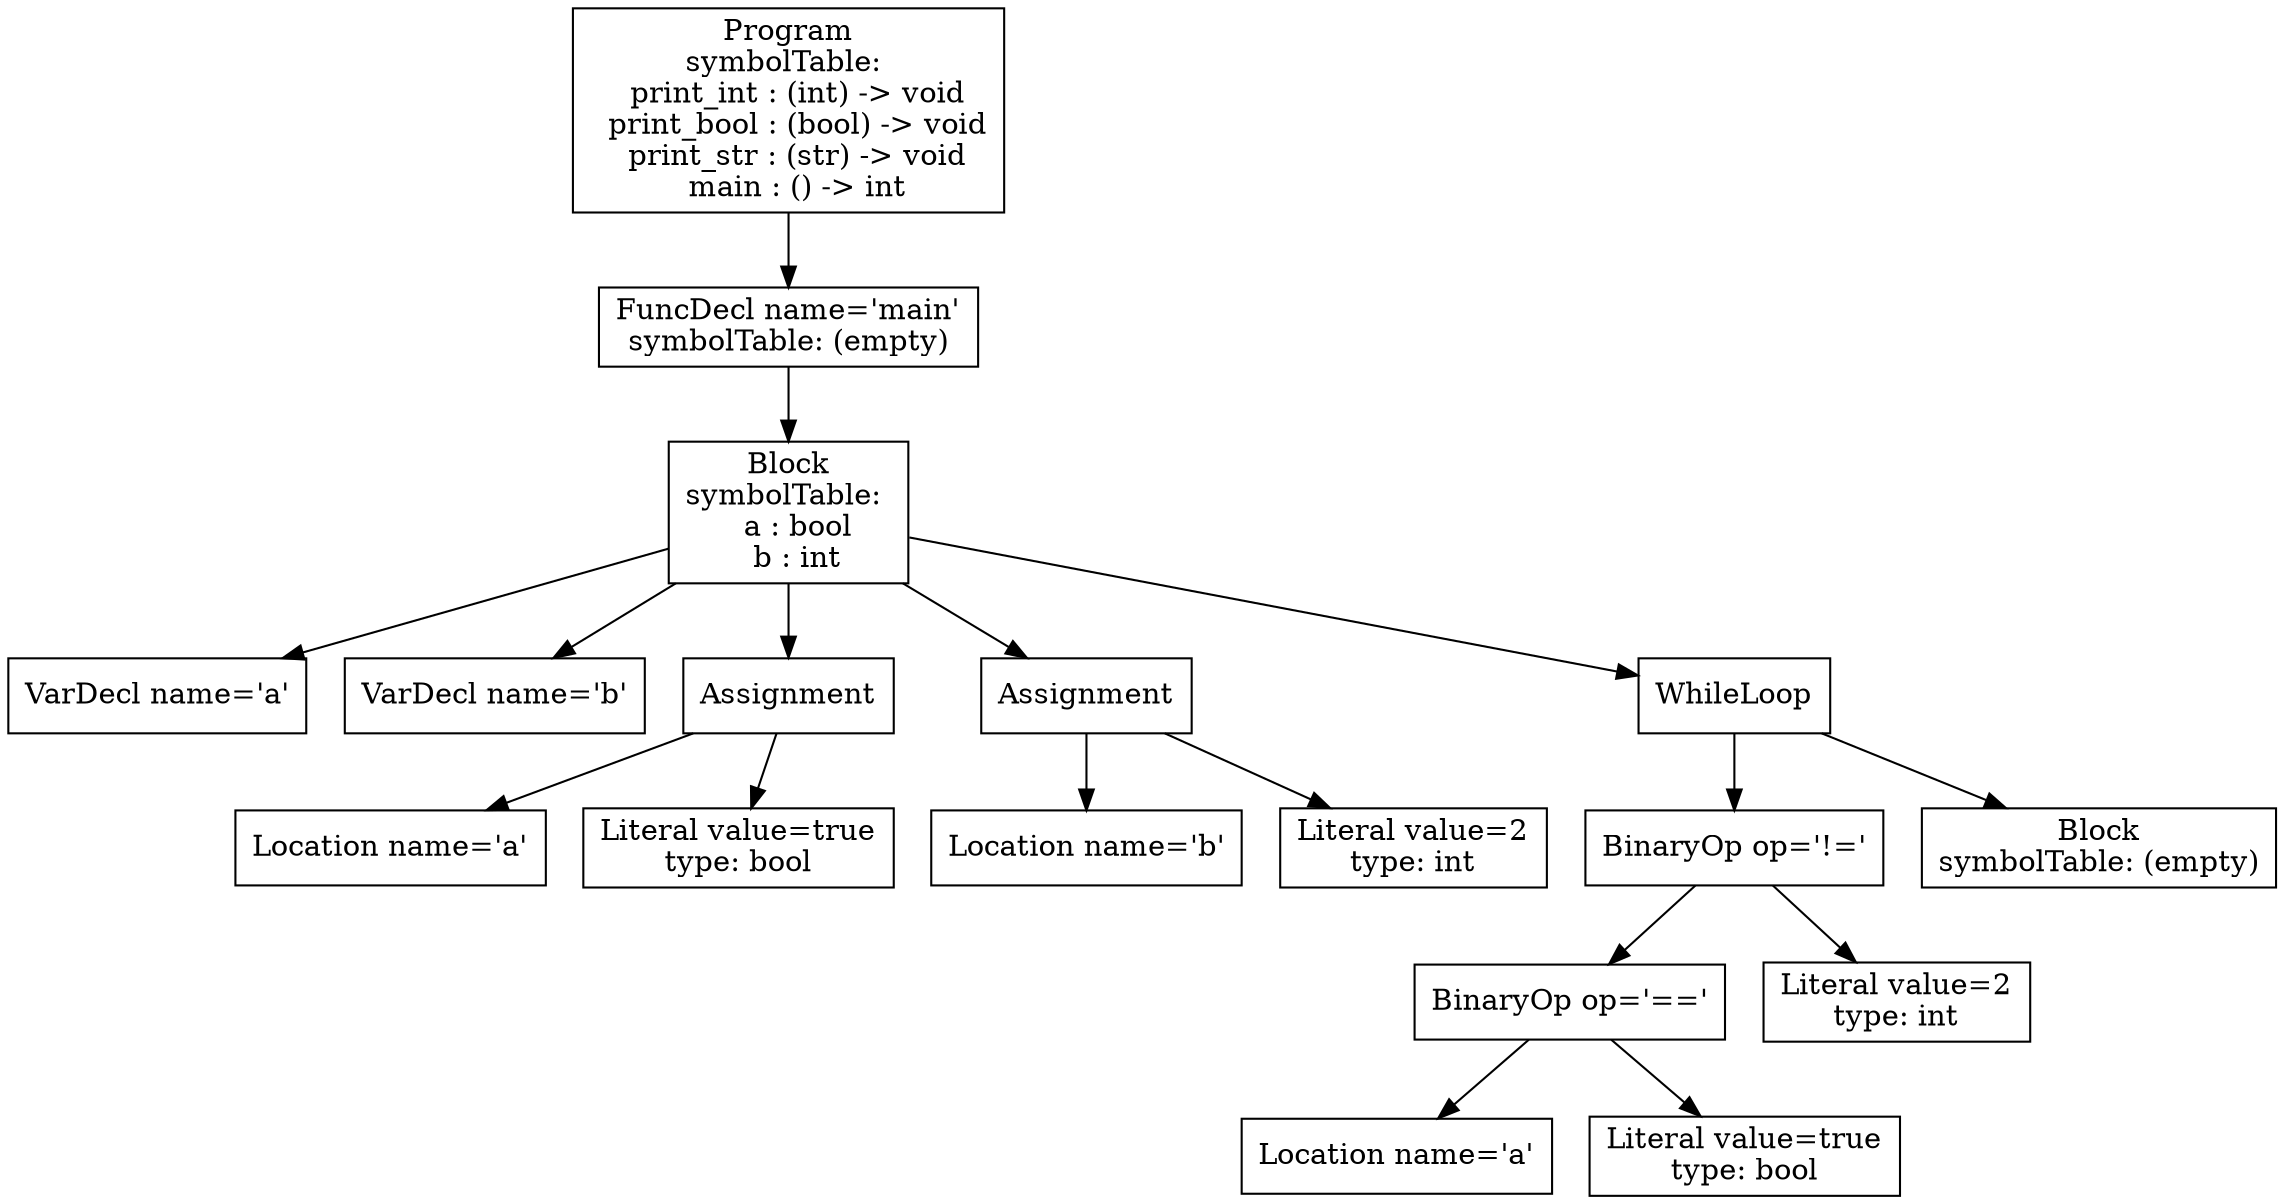 digraph AST {
3 [shape=box, label="VarDecl name='a'"];
4 [shape=box, label="VarDecl name='b'"];
6 [shape=box, label="Location name='a'"];
7 [shape=box, label="Literal value=true\ntype: bool"];
5 [shape=box, label="Assignment"];
5 -> 6;
5 -> 7;
9 [shape=box, label="Location name='b'"];
10 [shape=box, label="Literal value=2\ntype: int"];
8 [shape=box, label="Assignment"];
8 -> 9;
8 -> 10;
14 [shape=box, label="Location name='a'"];
15 [shape=box, label="Literal value=true\ntype: bool"];
13 [shape=box, label="BinaryOp op='=='"];
13 -> 14;
13 -> 15;
16 [shape=box, label="Literal value=2\ntype: int"];
12 [shape=box, label="BinaryOp op='!='"];
12 -> 13;
12 -> 16;
17 [shape=box, label="Block\nsymbolTable: (empty)"];
11 [shape=box, label="WhileLoop"];
11 -> 12;
11 -> 17;
2 [shape=box, label="Block\nsymbolTable: \n  a : bool\n  b : int"];
2 -> 3;
2 -> 4;
2 -> 5;
2 -> 8;
2 -> 11;
1 [shape=box, label="FuncDecl name='main'\nsymbolTable: (empty)"];
1 -> 2;
0 [shape=box, label="Program\nsymbolTable: \n  print_int : (int) -> void\n  print_bool : (bool) -> void\n  print_str : (str) -> void\n  main : () -> int"];
0 -> 1;
}
